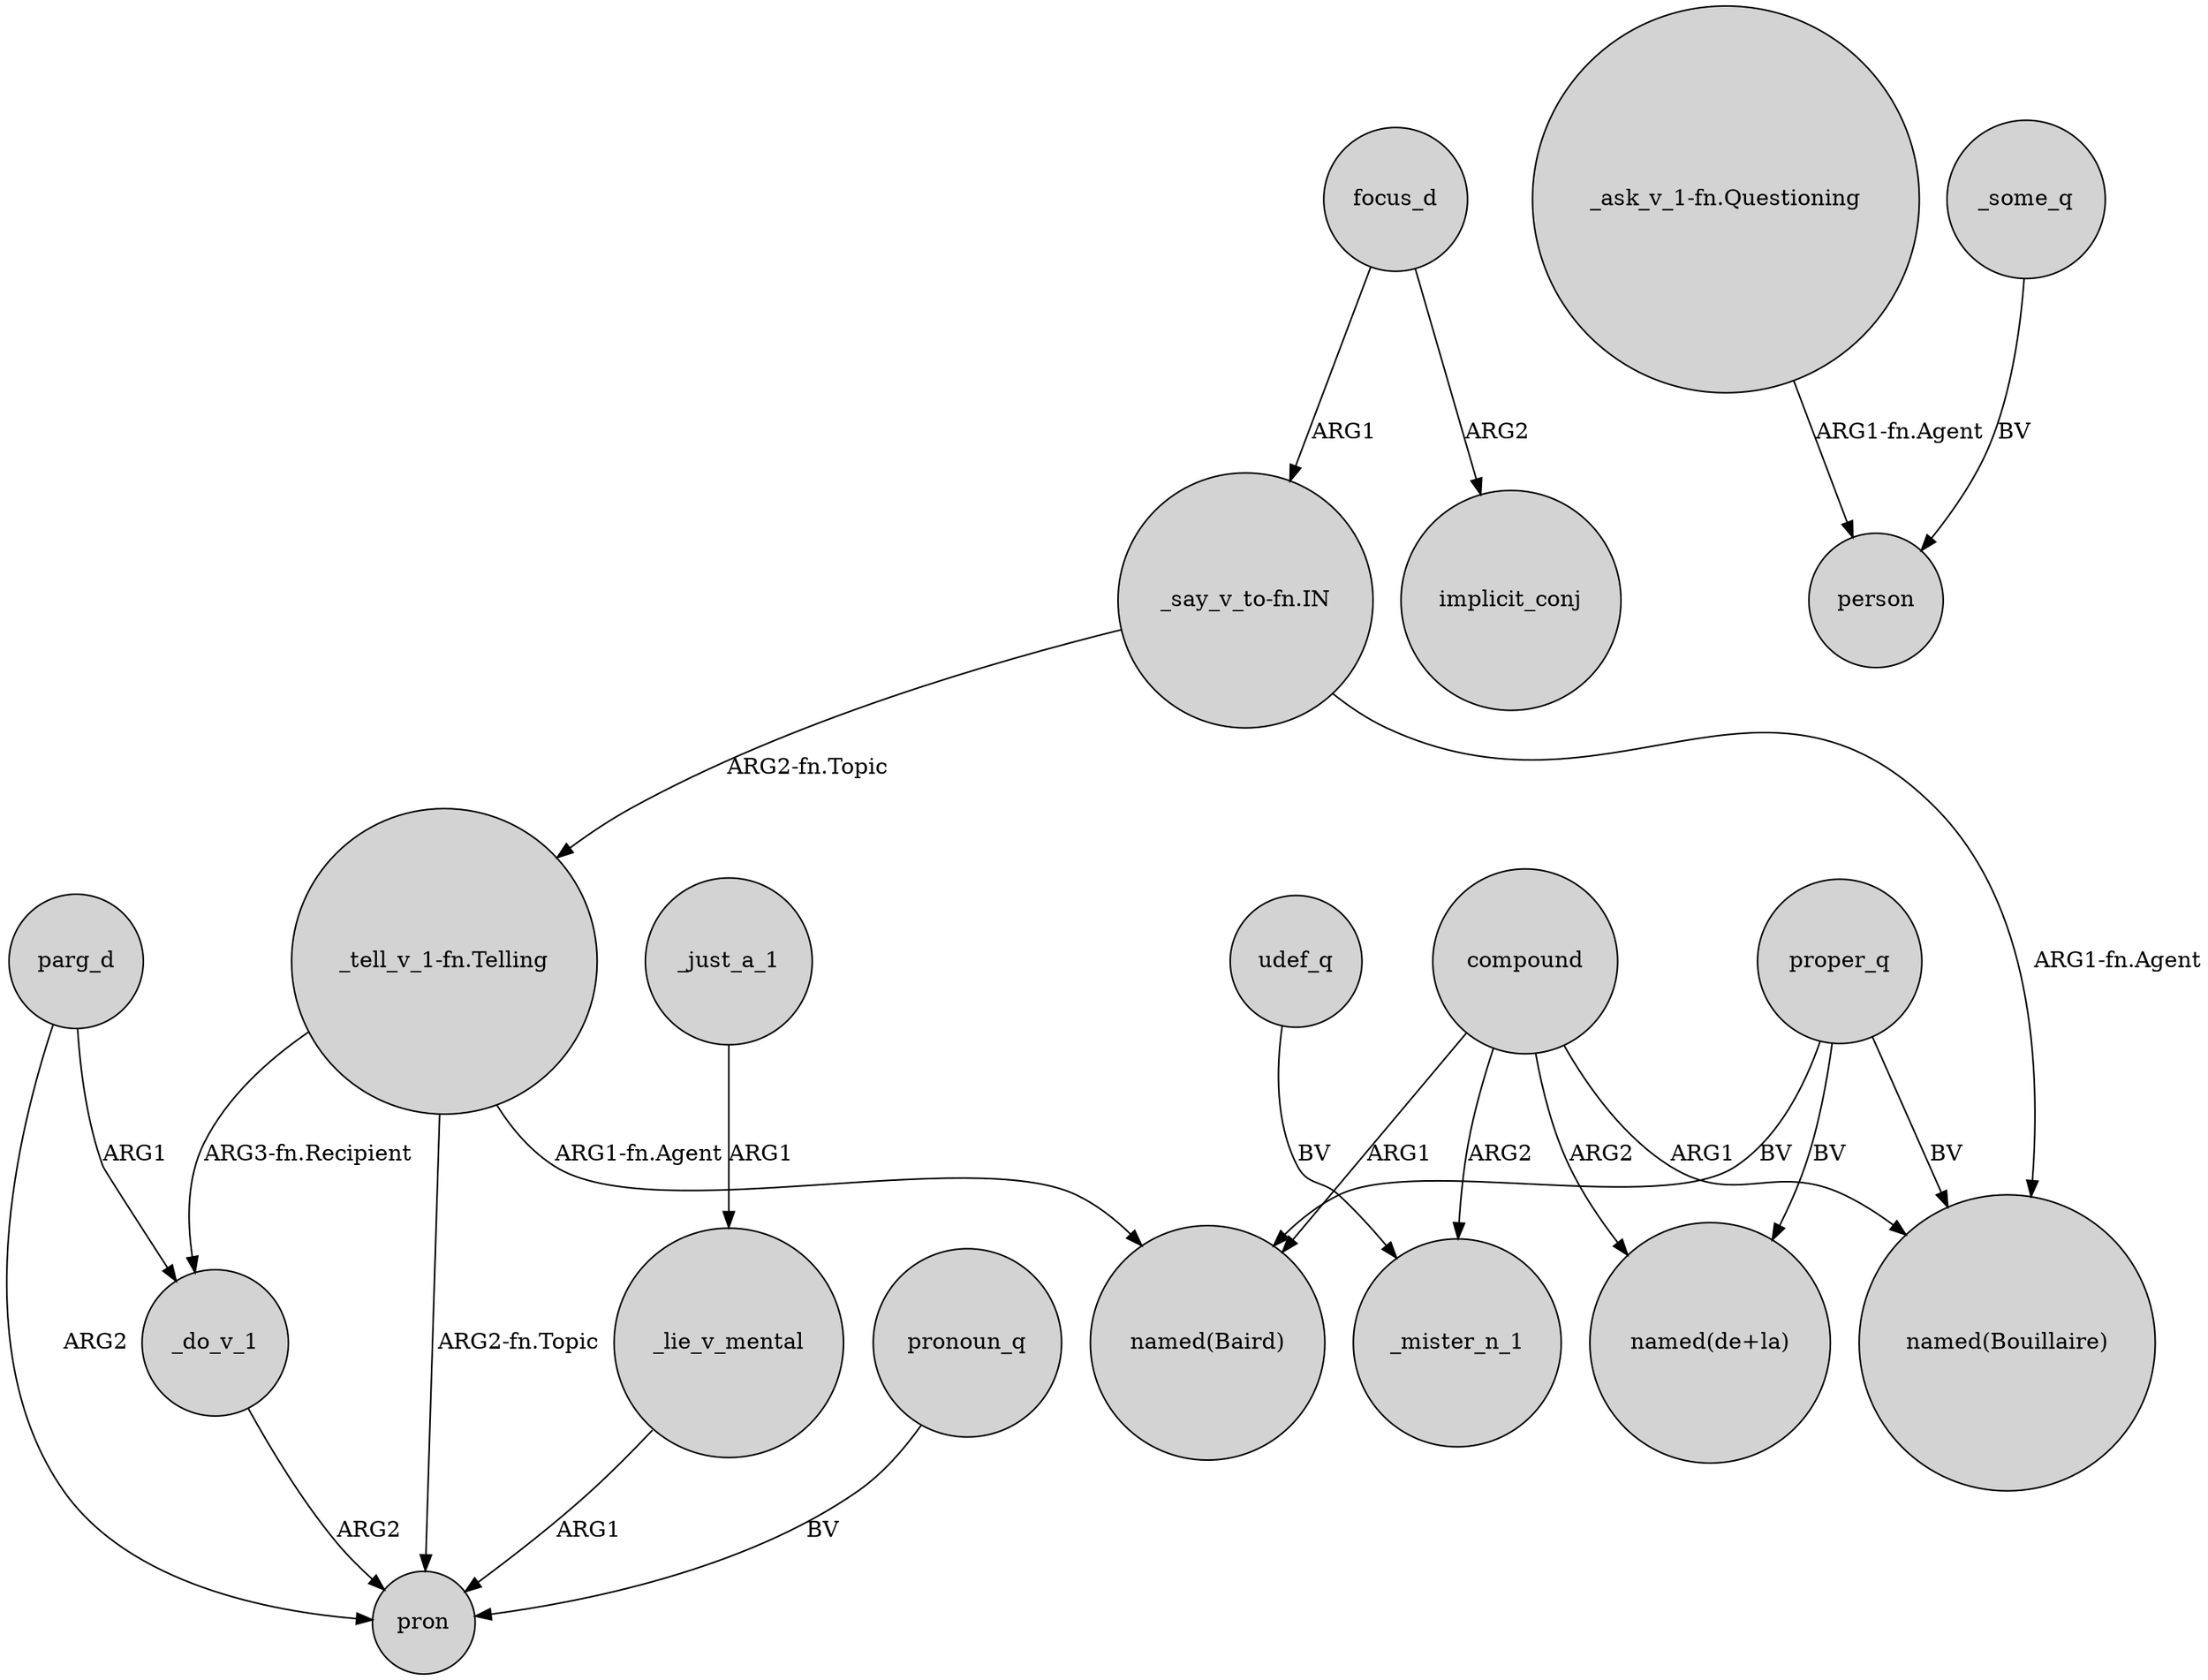 digraph {
	node [shape=circle style=filled]
	"_tell_v_1-fn.Telling" -> pron [label="ARG2-fn.Topic"]
	parg_d -> _do_v_1 [label=ARG1]
	"_tell_v_1-fn.Telling" -> _do_v_1 [label="ARG3-fn.Recipient"]
	_just_a_1 -> _lie_v_mental [label=ARG1]
	focus_d -> implicit_conj [label=ARG2]
	"_ask_v_1-fn.Questioning" -> person [label="ARG1-fn.Agent"]
	compound -> _mister_n_1 [label=ARG2]
	compound -> "named(de+la)" [label=ARG2]
	_lie_v_mental -> pron [label=ARG1]
	udef_q -> _mister_n_1 [label=BV]
	proper_q -> "named(Bouillaire)" [label=BV]
	parg_d -> pron [label=ARG2]
	_do_v_1 -> pron [label=ARG2]
	proper_q -> "named(de+la)" [label=BV]
	pronoun_q -> pron [label=BV]
	"_tell_v_1-fn.Telling" -> "named(Baird)" [label="ARG1-fn.Agent"]
	_some_q -> person [label=BV]
	"_say_v_to-fn.IN" -> "named(Bouillaire)" [label="ARG1-fn.Agent"]
	compound -> "named(Bouillaire)" [label=ARG1]
	proper_q -> "named(Baird)" [label=BV]
	"_say_v_to-fn.IN" -> "_tell_v_1-fn.Telling" [label="ARG2-fn.Topic"]
	compound -> "named(Baird)" [label=ARG1]
	focus_d -> "_say_v_to-fn.IN" [label=ARG1]
}
